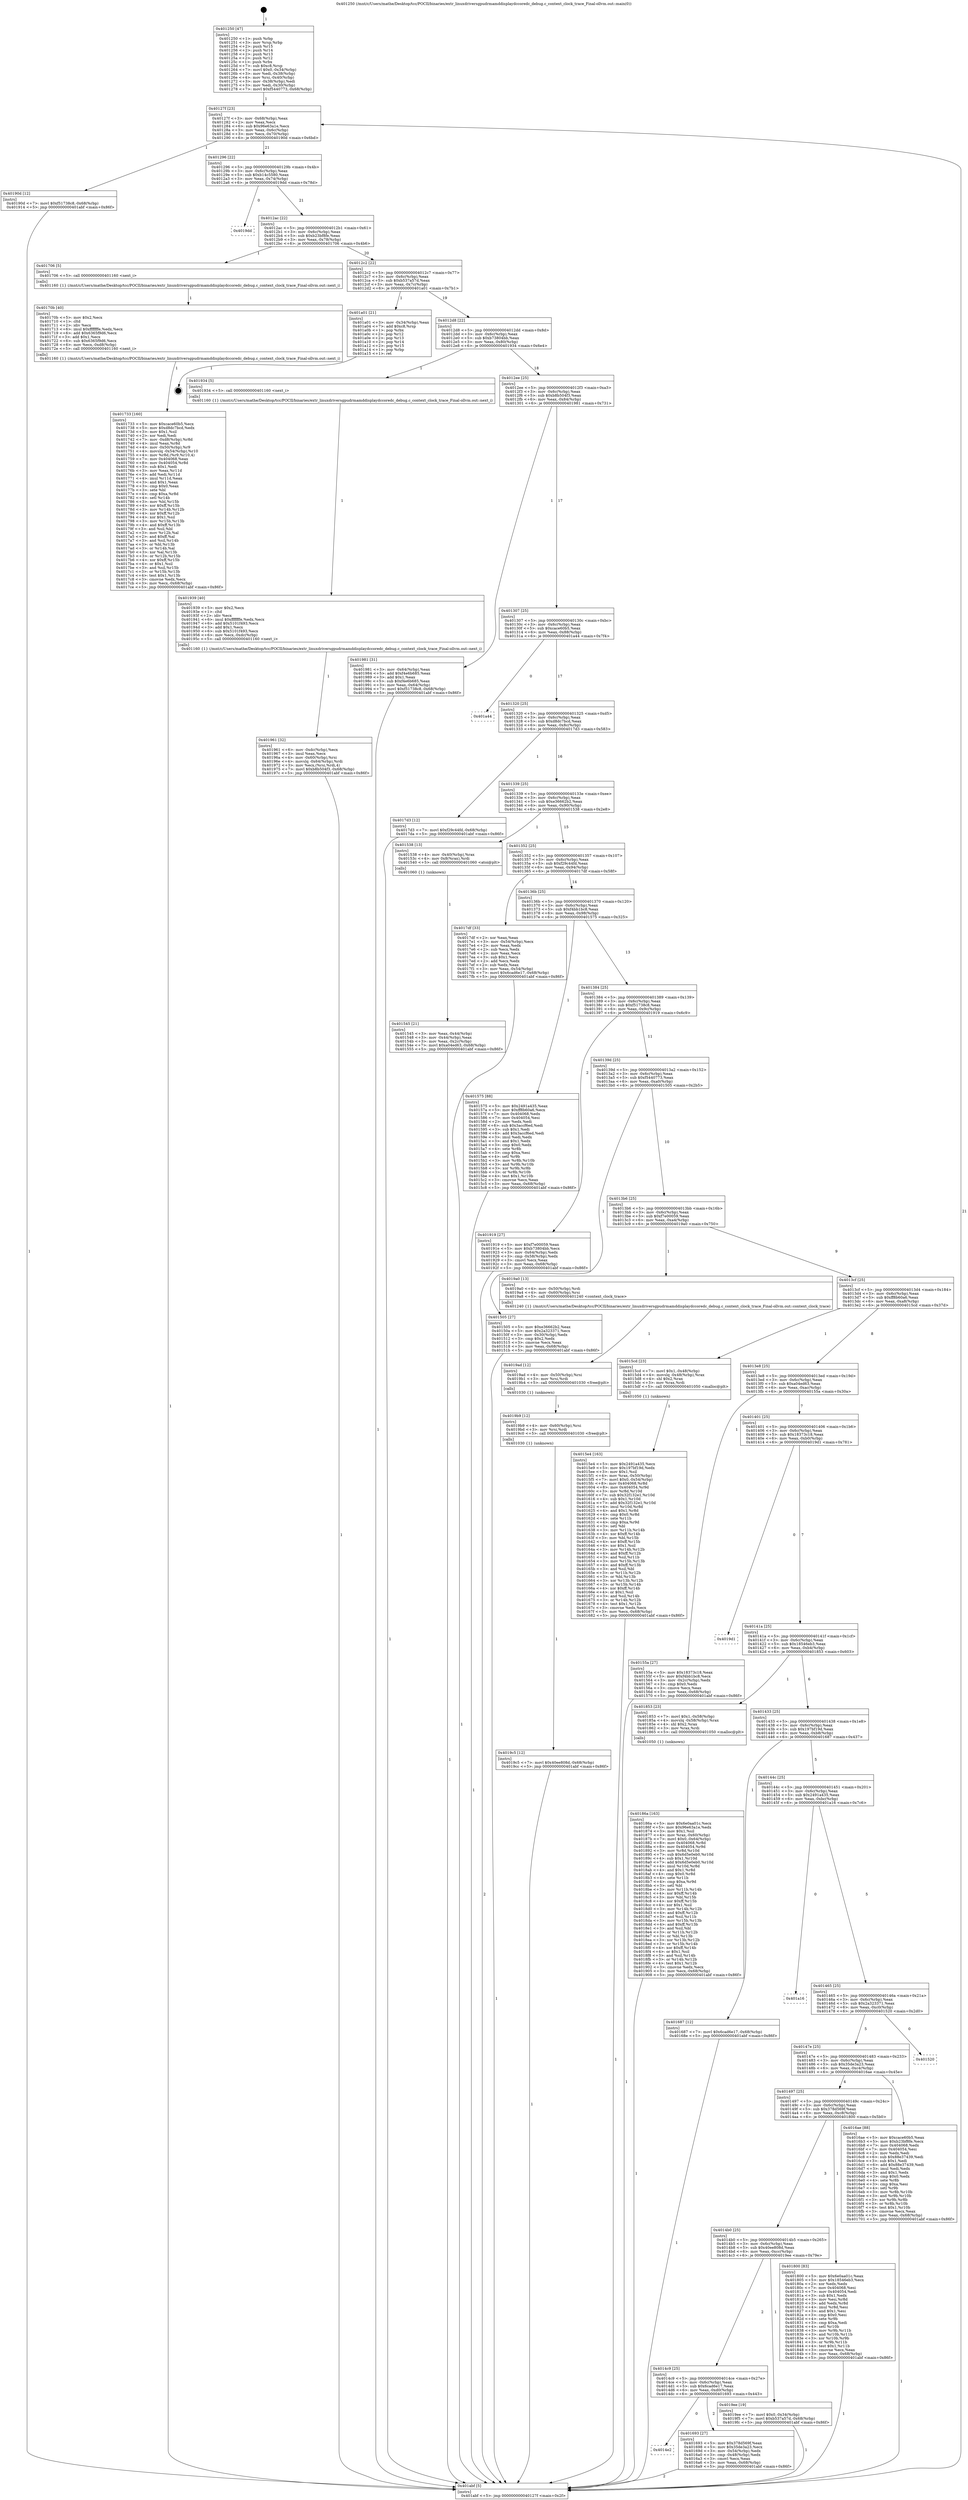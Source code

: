 digraph "0x401250" {
  label = "0x401250 (/mnt/c/Users/mathe/Desktop/tcc/POCII/binaries/extr_linuxdriversgpudrmamddisplaydccoredc_debug.c_context_clock_trace_Final-ollvm.out::main(0))"
  labelloc = "t"
  node[shape=record]

  Entry [label="",width=0.3,height=0.3,shape=circle,fillcolor=black,style=filled]
  "0x40127f" [label="{
     0x40127f [23]\l
     | [instrs]\l
     &nbsp;&nbsp;0x40127f \<+3\>: mov -0x68(%rbp),%eax\l
     &nbsp;&nbsp;0x401282 \<+2\>: mov %eax,%ecx\l
     &nbsp;&nbsp;0x401284 \<+6\>: sub $0x96e63a1e,%ecx\l
     &nbsp;&nbsp;0x40128a \<+3\>: mov %eax,-0x6c(%rbp)\l
     &nbsp;&nbsp;0x40128d \<+3\>: mov %ecx,-0x70(%rbp)\l
     &nbsp;&nbsp;0x401290 \<+6\>: je 000000000040190d \<main+0x6bd\>\l
  }"]
  "0x40190d" [label="{
     0x40190d [12]\l
     | [instrs]\l
     &nbsp;&nbsp;0x40190d \<+7\>: movl $0xf51738c8,-0x68(%rbp)\l
     &nbsp;&nbsp;0x401914 \<+5\>: jmp 0000000000401abf \<main+0x86f\>\l
  }"]
  "0x401296" [label="{
     0x401296 [22]\l
     | [instrs]\l
     &nbsp;&nbsp;0x401296 \<+5\>: jmp 000000000040129b \<main+0x4b\>\l
     &nbsp;&nbsp;0x40129b \<+3\>: mov -0x6c(%rbp),%eax\l
     &nbsp;&nbsp;0x40129e \<+5\>: sub $0xb14c5580,%eax\l
     &nbsp;&nbsp;0x4012a3 \<+3\>: mov %eax,-0x74(%rbp)\l
     &nbsp;&nbsp;0x4012a6 \<+6\>: je 00000000004019dd \<main+0x78d\>\l
  }"]
  Exit [label="",width=0.3,height=0.3,shape=circle,fillcolor=black,style=filled,peripheries=2]
  "0x4019dd" [label="{
     0x4019dd\l
  }", style=dashed]
  "0x4012ac" [label="{
     0x4012ac [22]\l
     | [instrs]\l
     &nbsp;&nbsp;0x4012ac \<+5\>: jmp 00000000004012b1 \<main+0x61\>\l
     &nbsp;&nbsp;0x4012b1 \<+3\>: mov -0x6c(%rbp),%eax\l
     &nbsp;&nbsp;0x4012b4 \<+5\>: sub $0xb23bf8fe,%eax\l
     &nbsp;&nbsp;0x4012b9 \<+3\>: mov %eax,-0x78(%rbp)\l
     &nbsp;&nbsp;0x4012bc \<+6\>: je 0000000000401706 \<main+0x4b6\>\l
  }"]
  "0x4019c5" [label="{
     0x4019c5 [12]\l
     | [instrs]\l
     &nbsp;&nbsp;0x4019c5 \<+7\>: movl $0x40ee808d,-0x68(%rbp)\l
     &nbsp;&nbsp;0x4019cc \<+5\>: jmp 0000000000401abf \<main+0x86f\>\l
  }"]
  "0x401706" [label="{
     0x401706 [5]\l
     | [instrs]\l
     &nbsp;&nbsp;0x401706 \<+5\>: call 0000000000401160 \<next_i\>\l
     | [calls]\l
     &nbsp;&nbsp;0x401160 \{1\} (/mnt/c/Users/mathe/Desktop/tcc/POCII/binaries/extr_linuxdriversgpudrmamddisplaydccoredc_debug.c_context_clock_trace_Final-ollvm.out::next_i)\l
  }"]
  "0x4012c2" [label="{
     0x4012c2 [22]\l
     | [instrs]\l
     &nbsp;&nbsp;0x4012c2 \<+5\>: jmp 00000000004012c7 \<main+0x77\>\l
     &nbsp;&nbsp;0x4012c7 \<+3\>: mov -0x6c(%rbp),%eax\l
     &nbsp;&nbsp;0x4012ca \<+5\>: sub $0xb537a57d,%eax\l
     &nbsp;&nbsp;0x4012cf \<+3\>: mov %eax,-0x7c(%rbp)\l
     &nbsp;&nbsp;0x4012d2 \<+6\>: je 0000000000401a01 \<main+0x7b1\>\l
  }"]
  "0x4019b9" [label="{
     0x4019b9 [12]\l
     | [instrs]\l
     &nbsp;&nbsp;0x4019b9 \<+4\>: mov -0x60(%rbp),%rsi\l
     &nbsp;&nbsp;0x4019bd \<+3\>: mov %rsi,%rdi\l
     &nbsp;&nbsp;0x4019c0 \<+5\>: call 0000000000401030 \<free@plt\>\l
     | [calls]\l
     &nbsp;&nbsp;0x401030 \{1\} (unknown)\l
  }"]
  "0x401a01" [label="{
     0x401a01 [21]\l
     | [instrs]\l
     &nbsp;&nbsp;0x401a01 \<+3\>: mov -0x34(%rbp),%eax\l
     &nbsp;&nbsp;0x401a04 \<+7\>: add $0xc8,%rsp\l
     &nbsp;&nbsp;0x401a0b \<+1\>: pop %rbx\l
     &nbsp;&nbsp;0x401a0c \<+2\>: pop %r12\l
     &nbsp;&nbsp;0x401a0e \<+2\>: pop %r13\l
     &nbsp;&nbsp;0x401a10 \<+2\>: pop %r14\l
     &nbsp;&nbsp;0x401a12 \<+2\>: pop %r15\l
     &nbsp;&nbsp;0x401a14 \<+1\>: pop %rbp\l
     &nbsp;&nbsp;0x401a15 \<+1\>: ret\l
  }"]
  "0x4012d8" [label="{
     0x4012d8 [22]\l
     | [instrs]\l
     &nbsp;&nbsp;0x4012d8 \<+5\>: jmp 00000000004012dd \<main+0x8d\>\l
     &nbsp;&nbsp;0x4012dd \<+3\>: mov -0x6c(%rbp),%eax\l
     &nbsp;&nbsp;0x4012e0 \<+5\>: sub $0xb73804bb,%eax\l
     &nbsp;&nbsp;0x4012e5 \<+3\>: mov %eax,-0x80(%rbp)\l
     &nbsp;&nbsp;0x4012e8 \<+6\>: je 0000000000401934 \<main+0x6e4\>\l
  }"]
  "0x4019ad" [label="{
     0x4019ad [12]\l
     | [instrs]\l
     &nbsp;&nbsp;0x4019ad \<+4\>: mov -0x50(%rbp),%rsi\l
     &nbsp;&nbsp;0x4019b1 \<+3\>: mov %rsi,%rdi\l
     &nbsp;&nbsp;0x4019b4 \<+5\>: call 0000000000401030 \<free@plt\>\l
     | [calls]\l
     &nbsp;&nbsp;0x401030 \{1\} (unknown)\l
  }"]
  "0x401934" [label="{
     0x401934 [5]\l
     | [instrs]\l
     &nbsp;&nbsp;0x401934 \<+5\>: call 0000000000401160 \<next_i\>\l
     | [calls]\l
     &nbsp;&nbsp;0x401160 \{1\} (/mnt/c/Users/mathe/Desktop/tcc/POCII/binaries/extr_linuxdriversgpudrmamddisplaydccoredc_debug.c_context_clock_trace_Final-ollvm.out::next_i)\l
  }"]
  "0x4012ee" [label="{
     0x4012ee [25]\l
     | [instrs]\l
     &nbsp;&nbsp;0x4012ee \<+5\>: jmp 00000000004012f3 \<main+0xa3\>\l
     &nbsp;&nbsp;0x4012f3 \<+3\>: mov -0x6c(%rbp),%eax\l
     &nbsp;&nbsp;0x4012f6 \<+5\>: sub $0xb8b504f3,%eax\l
     &nbsp;&nbsp;0x4012fb \<+6\>: mov %eax,-0x84(%rbp)\l
     &nbsp;&nbsp;0x401301 \<+6\>: je 0000000000401981 \<main+0x731\>\l
  }"]
  "0x401961" [label="{
     0x401961 [32]\l
     | [instrs]\l
     &nbsp;&nbsp;0x401961 \<+6\>: mov -0xdc(%rbp),%ecx\l
     &nbsp;&nbsp;0x401967 \<+3\>: imul %eax,%ecx\l
     &nbsp;&nbsp;0x40196a \<+4\>: mov -0x60(%rbp),%rsi\l
     &nbsp;&nbsp;0x40196e \<+4\>: movslq -0x64(%rbp),%rdi\l
     &nbsp;&nbsp;0x401972 \<+3\>: mov %ecx,(%rsi,%rdi,4)\l
     &nbsp;&nbsp;0x401975 \<+7\>: movl $0xb8b504f3,-0x68(%rbp)\l
     &nbsp;&nbsp;0x40197c \<+5\>: jmp 0000000000401abf \<main+0x86f\>\l
  }"]
  "0x401981" [label="{
     0x401981 [31]\l
     | [instrs]\l
     &nbsp;&nbsp;0x401981 \<+3\>: mov -0x64(%rbp),%eax\l
     &nbsp;&nbsp;0x401984 \<+5\>: add $0xf4e6b685,%eax\l
     &nbsp;&nbsp;0x401989 \<+3\>: add $0x1,%eax\l
     &nbsp;&nbsp;0x40198c \<+5\>: sub $0xf4e6b685,%eax\l
     &nbsp;&nbsp;0x401991 \<+3\>: mov %eax,-0x64(%rbp)\l
     &nbsp;&nbsp;0x401994 \<+7\>: movl $0xf51738c8,-0x68(%rbp)\l
     &nbsp;&nbsp;0x40199b \<+5\>: jmp 0000000000401abf \<main+0x86f\>\l
  }"]
  "0x401307" [label="{
     0x401307 [25]\l
     | [instrs]\l
     &nbsp;&nbsp;0x401307 \<+5\>: jmp 000000000040130c \<main+0xbc\>\l
     &nbsp;&nbsp;0x40130c \<+3\>: mov -0x6c(%rbp),%eax\l
     &nbsp;&nbsp;0x40130f \<+5\>: sub $0xcace60b5,%eax\l
     &nbsp;&nbsp;0x401314 \<+6\>: mov %eax,-0x88(%rbp)\l
     &nbsp;&nbsp;0x40131a \<+6\>: je 0000000000401a44 \<main+0x7f4\>\l
  }"]
  "0x401939" [label="{
     0x401939 [40]\l
     | [instrs]\l
     &nbsp;&nbsp;0x401939 \<+5\>: mov $0x2,%ecx\l
     &nbsp;&nbsp;0x40193e \<+1\>: cltd\l
     &nbsp;&nbsp;0x40193f \<+2\>: idiv %ecx\l
     &nbsp;&nbsp;0x401941 \<+6\>: imul $0xfffffffe,%edx,%ecx\l
     &nbsp;&nbsp;0x401947 \<+6\>: add $0x5101f493,%ecx\l
     &nbsp;&nbsp;0x40194d \<+3\>: add $0x1,%ecx\l
     &nbsp;&nbsp;0x401950 \<+6\>: sub $0x5101f493,%ecx\l
     &nbsp;&nbsp;0x401956 \<+6\>: mov %ecx,-0xdc(%rbp)\l
     &nbsp;&nbsp;0x40195c \<+5\>: call 0000000000401160 \<next_i\>\l
     | [calls]\l
     &nbsp;&nbsp;0x401160 \{1\} (/mnt/c/Users/mathe/Desktop/tcc/POCII/binaries/extr_linuxdriversgpudrmamddisplaydccoredc_debug.c_context_clock_trace_Final-ollvm.out::next_i)\l
  }"]
  "0x401a44" [label="{
     0x401a44\l
  }", style=dashed]
  "0x401320" [label="{
     0x401320 [25]\l
     | [instrs]\l
     &nbsp;&nbsp;0x401320 \<+5\>: jmp 0000000000401325 \<main+0xd5\>\l
     &nbsp;&nbsp;0x401325 \<+3\>: mov -0x6c(%rbp),%eax\l
     &nbsp;&nbsp;0x401328 \<+5\>: sub $0xd8dc7bcd,%eax\l
     &nbsp;&nbsp;0x40132d \<+6\>: mov %eax,-0x8c(%rbp)\l
     &nbsp;&nbsp;0x401333 \<+6\>: je 00000000004017d3 \<main+0x583\>\l
  }"]
  "0x40186a" [label="{
     0x40186a [163]\l
     | [instrs]\l
     &nbsp;&nbsp;0x40186a \<+5\>: mov $0x6e0aa01c,%ecx\l
     &nbsp;&nbsp;0x40186f \<+5\>: mov $0x96e63a1e,%edx\l
     &nbsp;&nbsp;0x401874 \<+3\>: mov $0x1,%sil\l
     &nbsp;&nbsp;0x401877 \<+4\>: mov %rax,-0x60(%rbp)\l
     &nbsp;&nbsp;0x40187b \<+7\>: movl $0x0,-0x64(%rbp)\l
     &nbsp;&nbsp;0x401882 \<+8\>: mov 0x404068,%r8d\l
     &nbsp;&nbsp;0x40188a \<+8\>: mov 0x404054,%r9d\l
     &nbsp;&nbsp;0x401892 \<+3\>: mov %r8d,%r10d\l
     &nbsp;&nbsp;0x401895 \<+7\>: sub $0x6d5e0eb0,%r10d\l
     &nbsp;&nbsp;0x40189c \<+4\>: sub $0x1,%r10d\l
     &nbsp;&nbsp;0x4018a0 \<+7\>: add $0x6d5e0eb0,%r10d\l
     &nbsp;&nbsp;0x4018a7 \<+4\>: imul %r10d,%r8d\l
     &nbsp;&nbsp;0x4018ab \<+4\>: and $0x1,%r8d\l
     &nbsp;&nbsp;0x4018af \<+4\>: cmp $0x0,%r8d\l
     &nbsp;&nbsp;0x4018b3 \<+4\>: sete %r11b\l
     &nbsp;&nbsp;0x4018b7 \<+4\>: cmp $0xa,%r9d\l
     &nbsp;&nbsp;0x4018bb \<+3\>: setl %bl\l
     &nbsp;&nbsp;0x4018be \<+3\>: mov %r11b,%r14b\l
     &nbsp;&nbsp;0x4018c1 \<+4\>: xor $0xff,%r14b\l
     &nbsp;&nbsp;0x4018c5 \<+3\>: mov %bl,%r15b\l
     &nbsp;&nbsp;0x4018c8 \<+4\>: xor $0xff,%r15b\l
     &nbsp;&nbsp;0x4018cc \<+4\>: xor $0x1,%sil\l
     &nbsp;&nbsp;0x4018d0 \<+3\>: mov %r14b,%r12b\l
     &nbsp;&nbsp;0x4018d3 \<+4\>: and $0xff,%r12b\l
     &nbsp;&nbsp;0x4018d7 \<+3\>: and %sil,%r11b\l
     &nbsp;&nbsp;0x4018da \<+3\>: mov %r15b,%r13b\l
     &nbsp;&nbsp;0x4018dd \<+4\>: and $0xff,%r13b\l
     &nbsp;&nbsp;0x4018e1 \<+3\>: and %sil,%bl\l
     &nbsp;&nbsp;0x4018e4 \<+3\>: or %r11b,%r12b\l
     &nbsp;&nbsp;0x4018e7 \<+3\>: or %bl,%r13b\l
     &nbsp;&nbsp;0x4018ea \<+3\>: xor %r13b,%r12b\l
     &nbsp;&nbsp;0x4018ed \<+3\>: or %r15b,%r14b\l
     &nbsp;&nbsp;0x4018f0 \<+4\>: xor $0xff,%r14b\l
     &nbsp;&nbsp;0x4018f4 \<+4\>: or $0x1,%sil\l
     &nbsp;&nbsp;0x4018f8 \<+3\>: and %sil,%r14b\l
     &nbsp;&nbsp;0x4018fb \<+3\>: or %r14b,%r12b\l
     &nbsp;&nbsp;0x4018fe \<+4\>: test $0x1,%r12b\l
     &nbsp;&nbsp;0x401902 \<+3\>: cmovne %edx,%ecx\l
     &nbsp;&nbsp;0x401905 \<+3\>: mov %ecx,-0x68(%rbp)\l
     &nbsp;&nbsp;0x401908 \<+5\>: jmp 0000000000401abf \<main+0x86f\>\l
  }"]
  "0x4017d3" [label="{
     0x4017d3 [12]\l
     | [instrs]\l
     &nbsp;&nbsp;0x4017d3 \<+7\>: movl $0xf29c44fd,-0x68(%rbp)\l
     &nbsp;&nbsp;0x4017da \<+5\>: jmp 0000000000401abf \<main+0x86f\>\l
  }"]
  "0x401339" [label="{
     0x401339 [25]\l
     | [instrs]\l
     &nbsp;&nbsp;0x401339 \<+5\>: jmp 000000000040133e \<main+0xee\>\l
     &nbsp;&nbsp;0x40133e \<+3\>: mov -0x6c(%rbp),%eax\l
     &nbsp;&nbsp;0x401341 \<+5\>: sub $0xe36662b2,%eax\l
     &nbsp;&nbsp;0x401346 \<+6\>: mov %eax,-0x90(%rbp)\l
     &nbsp;&nbsp;0x40134c \<+6\>: je 0000000000401538 \<main+0x2e8\>\l
  }"]
  "0x401733" [label="{
     0x401733 [160]\l
     | [instrs]\l
     &nbsp;&nbsp;0x401733 \<+5\>: mov $0xcace60b5,%ecx\l
     &nbsp;&nbsp;0x401738 \<+5\>: mov $0xd8dc7bcd,%edx\l
     &nbsp;&nbsp;0x40173d \<+3\>: mov $0x1,%sil\l
     &nbsp;&nbsp;0x401740 \<+2\>: xor %edi,%edi\l
     &nbsp;&nbsp;0x401742 \<+7\>: mov -0xd8(%rbp),%r8d\l
     &nbsp;&nbsp;0x401749 \<+4\>: imul %eax,%r8d\l
     &nbsp;&nbsp;0x40174d \<+4\>: mov -0x50(%rbp),%r9\l
     &nbsp;&nbsp;0x401751 \<+4\>: movslq -0x54(%rbp),%r10\l
     &nbsp;&nbsp;0x401755 \<+4\>: mov %r8d,(%r9,%r10,4)\l
     &nbsp;&nbsp;0x401759 \<+7\>: mov 0x404068,%eax\l
     &nbsp;&nbsp;0x401760 \<+8\>: mov 0x404054,%r8d\l
     &nbsp;&nbsp;0x401768 \<+3\>: sub $0x1,%edi\l
     &nbsp;&nbsp;0x40176b \<+3\>: mov %eax,%r11d\l
     &nbsp;&nbsp;0x40176e \<+3\>: add %edi,%r11d\l
     &nbsp;&nbsp;0x401771 \<+4\>: imul %r11d,%eax\l
     &nbsp;&nbsp;0x401775 \<+3\>: and $0x1,%eax\l
     &nbsp;&nbsp;0x401778 \<+3\>: cmp $0x0,%eax\l
     &nbsp;&nbsp;0x40177b \<+3\>: sete %bl\l
     &nbsp;&nbsp;0x40177e \<+4\>: cmp $0xa,%r8d\l
     &nbsp;&nbsp;0x401782 \<+4\>: setl %r14b\l
     &nbsp;&nbsp;0x401786 \<+3\>: mov %bl,%r15b\l
     &nbsp;&nbsp;0x401789 \<+4\>: xor $0xff,%r15b\l
     &nbsp;&nbsp;0x40178d \<+3\>: mov %r14b,%r12b\l
     &nbsp;&nbsp;0x401790 \<+4\>: xor $0xff,%r12b\l
     &nbsp;&nbsp;0x401794 \<+4\>: xor $0x1,%sil\l
     &nbsp;&nbsp;0x401798 \<+3\>: mov %r15b,%r13b\l
     &nbsp;&nbsp;0x40179b \<+4\>: and $0xff,%r13b\l
     &nbsp;&nbsp;0x40179f \<+3\>: and %sil,%bl\l
     &nbsp;&nbsp;0x4017a2 \<+3\>: mov %r12b,%al\l
     &nbsp;&nbsp;0x4017a5 \<+2\>: and $0xff,%al\l
     &nbsp;&nbsp;0x4017a7 \<+3\>: and %sil,%r14b\l
     &nbsp;&nbsp;0x4017aa \<+3\>: or %bl,%r13b\l
     &nbsp;&nbsp;0x4017ad \<+3\>: or %r14b,%al\l
     &nbsp;&nbsp;0x4017b0 \<+3\>: xor %al,%r13b\l
     &nbsp;&nbsp;0x4017b3 \<+3\>: or %r12b,%r15b\l
     &nbsp;&nbsp;0x4017b6 \<+4\>: xor $0xff,%r15b\l
     &nbsp;&nbsp;0x4017ba \<+4\>: or $0x1,%sil\l
     &nbsp;&nbsp;0x4017be \<+3\>: and %sil,%r15b\l
     &nbsp;&nbsp;0x4017c1 \<+3\>: or %r15b,%r13b\l
     &nbsp;&nbsp;0x4017c4 \<+4\>: test $0x1,%r13b\l
     &nbsp;&nbsp;0x4017c8 \<+3\>: cmovne %edx,%ecx\l
     &nbsp;&nbsp;0x4017cb \<+3\>: mov %ecx,-0x68(%rbp)\l
     &nbsp;&nbsp;0x4017ce \<+5\>: jmp 0000000000401abf \<main+0x86f\>\l
  }"]
  "0x401538" [label="{
     0x401538 [13]\l
     | [instrs]\l
     &nbsp;&nbsp;0x401538 \<+4\>: mov -0x40(%rbp),%rax\l
     &nbsp;&nbsp;0x40153c \<+4\>: mov 0x8(%rax),%rdi\l
     &nbsp;&nbsp;0x401540 \<+5\>: call 0000000000401060 \<atoi@plt\>\l
     | [calls]\l
     &nbsp;&nbsp;0x401060 \{1\} (unknown)\l
  }"]
  "0x401352" [label="{
     0x401352 [25]\l
     | [instrs]\l
     &nbsp;&nbsp;0x401352 \<+5\>: jmp 0000000000401357 \<main+0x107\>\l
     &nbsp;&nbsp;0x401357 \<+3\>: mov -0x6c(%rbp),%eax\l
     &nbsp;&nbsp;0x40135a \<+5\>: sub $0xf29c44fd,%eax\l
     &nbsp;&nbsp;0x40135f \<+6\>: mov %eax,-0x94(%rbp)\l
     &nbsp;&nbsp;0x401365 \<+6\>: je 00000000004017df \<main+0x58f\>\l
  }"]
  "0x40170b" [label="{
     0x40170b [40]\l
     | [instrs]\l
     &nbsp;&nbsp;0x40170b \<+5\>: mov $0x2,%ecx\l
     &nbsp;&nbsp;0x401710 \<+1\>: cltd\l
     &nbsp;&nbsp;0x401711 \<+2\>: idiv %ecx\l
     &nbsp;&nbsp;0x401713 \<+6\>: imul $0xfffffffe,%edx,%ecx\l
     &nbsp;&nbsp;0x401719 \<+6\>: add $0x6365f9d6,%ecx\l
     &nbsp;&nbsp;0x40171f \<+3\>: add $0x1,%ecx\l
     &nbsp;&nbsp;0x401722 \<+6\>: sub $0x6365f9d6,%ecx\l
     &nbsp;&nbsp;0x401728 \<+6\>: mov %ecx,-0xd8(%rbp)\l
     &nbsp;&nbsp;0x40172e \<+5\>: call 0000000000401160 \<next_i\>\l
     | [calls]\l
     &nbsp;&nbsp;0x401160 \{1\} (/mnt/c/Users/mathe/Desktop/tcc/POCII/binaries/extr_linuxdriversgpudrmamddisplaydccoredc_debug.c_context_clock_trace_Final-ollvm.out::next_i)\l
  }"]
  "0x4017df" [label="{
     0x4017df [33]\l
     | [instrs]\l
     &nbsp;&nbsp;0x4017df \<+2\>: xor %eax,%eax\l
     &nbsp;&nbsp;0x4017e1 \<+3\>: mov -0x54(%rbp),%ecx\l
     &nbsp;&nbsp;0x4017e4 \<+2\>: mov %eax,%edx\l
     &nbsp;&nbsp;0x4017e6 \<+2\>: sub %ecx,%edx\l
     &nbsp;&nbsp;0x4017e8 \<+2\>: mov %eax,%ecx\l
     &nbsp;&nbsp;0x4017ea \<+3\>: sub $0x1,%ecx\l
     &nbsp;&nbsp;0x4017ed \<+2\>: add %ecx,%edx\l
     &nbsp;&nbsp;0x4017ef \<+2\>: sub %edx,%eax\l
     &nbsp;&nbsp;0x4017f1 \<+3\>: mov %eax,-0x54(%rbp)\l
     &nbsp;&nbsp;0x4017f4 \<+7\>: movl $0x6cad6e17,-0x68(%rbp)\l
     &nbsp;&nbsp;0x4017fb \<+5\>: jmp 0000000000401abf \<main+0x86f\>\l
  }"]
  "0x40136b" [label="{
     0x40136b [25]\l
     | [instrs]\l
     &nbsp;&nbsp;0x40136b \<+5\>: jmp 0000000000401370 \<main+0x120\>\l
     &nbsp;&nbsp;0x401370 \<+3\>: mov -0x6c(%rbp),%eax\l
     &nbsp;&nbsp;0x401373 \<+5\>: sub $0xf4bb1bc8,%eax\l
     &nbsp;&nbsp;0x401378 \<+6\>: mov %eax,-0x98(%rbp)\l
     &nbsp;&nbsp;0x40137e \<+6\>: je 0000000000401575 \<main+0x325\>\l
  }"]
  "0x4014e2" [label="{
     0x4014e2\l
  }", style=dashed]
  "0x401575" [label="{
     0x401575 [88]\l
     | [instrs]\l
     &nbsp;&nbsp;0x401575 \<+5\>: mov $0x2491a435,%eax\l
     &nbsp;&nbsp;0x40157a \<+5\>: mov $0xff8b60a6,%ecx\l
     &nbsp;&nbsp;0x40157f \<+7\>: mov 0x404068,%edx\l
     &nbsp;&nbsp;0x401586 \<+7\>: mov 0x404054,%esi\l
     &nbsp;&nbsp;0x40158d \<+2\>: mov %edx,%edi\l
     &nbsp;&nbsp;0x40158f \<+6\>: sub $0x3accf6ed,%edi\l
     &nbsp;&nbsp;0x401595 \<+3\>: sub $0x1,%edi\l
     &nbsp;&nbsp;0x401598 \<+6\>: add $0x3accf6ed,%edi\l
     &nbsp;&nbsp;0x40159e \<+3\>: imul %edi,%edx\l
     &nbsp;&nbsp;0x4015a1 \<+3\>: and $0x1,%edx\l
     &nbsp;&nbsp;0x4015a4 \<+3\>: cmp $0x0,%edx\l
     &nbsp;&nbsp;0x4015a7 \<+4\>: sete %r8b\l
     &nbsp;&nbsp;0x4015ab \<+3\>: cmp $0xa,%esi\l
     &nbsp;&nbsp;0x4015ae \<+4\>: setl %r9b\l
     &nbsp;&nbsp;0x4015b2 \<+3\>: mov %r8b,%r10b\l
     &nbsp;&nbsp;0x4015b5 \<+3\>: and %r9b,%r10b\l
     &nbsp;&nbsp;0x4015b8 \<+3\>: xor %r9b,%r8b\l
     &nbsp;&nbsp;0x4015bb \<+3\>: or %r8b,%r10b\l
     &nbsp;&nbsp;0x4015be \<+4\>: test $0x1,%r10b\l
     &nbsp;&nbsp;0x4015c2 \<+3\>: cmovne %ecx,%eax\l
     &nbsp;&nbsp;0x4015c5 \<+3\>: mov %eax,-0x68(%rbp)\l
     &nbsp;&nbsp;0x4015c8 \<+5\>: jmp 0000000000401abf \<main+0x86f\>\l
  }"]
  "0x401384" [label="{
     0x401384 [25]\l
     | [instrs]\l
     &nbsp;&nbsp;0x401384 \<+5\>: jmp 0000000000401389 \<main+0x139\>\l
     &nbsp;&nbsp;0x401389 \<+3\>: mov -0x6c(%rbp),%eax\l
     &nbsp;&nbsp;0x40138c \<+5\>: sub $0xf51738c8,%eax\l
     &nbsp;&nbsp;0x401391 \<+6\>: mov %eax,-0x9c(%rbp)\l
     &nbsp;&nbsp;0x401397 \<+6\>: je 0000000000401919 \<main+0x6c9\>\l
  }"]
  "0x401693" [label="{
     0x401693 [27]\l
     | [instrs]\l
     &nbsp;&nbsp;0x401693 \<+5\>: mov $0x378d569f,%eax\l
     &nbsp;&nbsp;0x401698 \<+5\>: mov $0x35de3a23,%ecx\l
     &nbsp;&nbsp;0x40169d \<+3\>: mov -0x54(%rbp),%edx\l
     &nbsp;&nbsp;0x4016a0 \<+3\>: cmp -0x48(%rbp),%edx\l
     &nbsp;&nbsp;0x4016a3 \<+3\>: cmovl %ecx,%eax\l
     &nbsp;&nbsp;0x4016a6 \<+3\>: mov %eax,-0x68(%rbp)\l
     &nbsp;&nbsp;0x4016a9 \<+5\>: jmp 0000000000401abf \<main+0x86f\>\l
  }"]
  "0x401919" [label="{
     0x401919 [27]\l
     | [instrs]\l
     &nbsp;&nbsp;0x401919 \<+5\>: mov $0xf7e00059,%eax\l
     &nbsp;&nbsp;0x40191e \<+5\>: mov $0xb73804bb,%ecx\l
     &nbsp;&nbsp;0x401923 \<+3\>: mov -0x64(%rbp),%edx\l
     &nbsp;&nbsp;0x401926 \<+3\>: cmp -0x58(%rbp),%edx\l
     &nbsp;&nbsp;0x401929 \<+3\>: cmovl %ecx,%eax\l
     &nbsp;&nbsp;0x40192c \<+3\>: mov %eax,-0x68(%rbp)\l
     &nbsp;&nbsp;0x40192f \<+5\>: jmp 0000000000401abf \<main+0x86f\>\l
  }"]
  "0x40139d" [label="{
     0x40139d [25]\l
     | [instrs]\l
     &nbsp;&nbsp;0x40139d \<+5\>: jmp 00000000004013a2 \<main+0x152\>\l
     &nbsp;&nbsp;0x4013a2 \<+3\>: mov -0x6c(%rbp),%eax\l
     &nbsp;&nbsp;0x4013a5 \<+5\>: sub $0xf5440773,%eax\l
     &nbsp;&nbsp;0x4013aa \<+6\>: mov %eax,-0xa0(%rbp)\l
     &nbsp;&nbsp;0x4013b0 \<+6\>: je 0000000000401505 \<main+0x2b5\>\l
  }"]
  "0x4014c9" [label="{
     0x4014c9 [25]\l
     | [instrs]\l
     &nbsp;&nbsp;0x4014c9 \<+5\>: jmp 00000000004014ce \<main+0x27e\>\l
     &nbsp;&nbsp;0x4014ce \<+3\>: mov -0x6c(%rbp),%eax\l
     &nbsp;&nbsp;0x4014d1 \<+5\>: sub $0x6cad6e17,%eax\l
     &nbsp;&nbsp;0x4014d6 \<+6\>: mov %eax,-0xd0(%rbp)\l
     &nbsp;&nbsp;0x4014dc \<+6\>: je 0000000000401693 \<main+0x443\>\l
  }"]
  "0x401505" [label="{
     0x401505 [27]\l
     | [instrs]\l
     &nbsp;&nbsp;0x401505 \<+5\>: mov $0xe36662b2,%eax\l
     &nbsp;&nbsp;0x40150a \<+5\>: mov $0x2a323371,%ecx\l
     &nbsp;&nbsp;0x40150f \<+3\>: mov -0x30(%rbp),%edx\l
     &nbsp;&nbsp;0x401512 \<+3\>: cmp $0x2,%edx\l
     &nbsp;&nbsp;0x401515 \<+3\>: cmovne %ecx,%eax\l
     &nbsp;&nbsp;0x401518 \<+3\>: mov %eax,-0x68(%rbp)\l
     &nbsp;&nbsp;0x40151b \<+5\>: jmp 0000000000401abf \<main+0x86f\>\l
  }"]
  "0x4013b6" [label="{
     0x4013b6 [25]\l
     | [instrs]\l
     &nbsp;&nbsp;0x4013b6 \<+5\>: jmp 00000000004013bb \<main+0x16b\>\l
     &nbsp;&nbsp;0x4013bb \<+3\>: mov -0x6c(%rbp),%eax\l
     &nbsp;&nbsp;0x4013be \<+5\>: sub $0xf7e00059,%eax\l
     &nbsp;&nbsp;0x4013c3 \<+6\>: mov %eax,-0xa4(%rbp)\l
     &nbsp;&nbsp;0x4013c9 \<+6\>: je 00000000004019a0 \<main+0x750\>\l
  }"]
  "0x401abf" [label="{
     0x401abf [5]\l
     | [instrs]\l
     &nbsp;&nbsp;0x401abf \<+5\>: jmp 000000000040127f \<main+0x2f\>\l
  }"]
  "0x401250" [label="{
     0x401250 [47]\l
     | [instrs]\l
     &nbsp;&nbsp;0x401250 \<+1\>: push %rbp\l
     &nbsp;&nbsp;0x401251 \<+3\>: mov %rsp,%rbp\l
     &nbsp;&nbsp;0x401254 \<+2\>: push %r15\l
     &nbsp;&nbsp;0x401256 \<+2\>: push %r14\l
     &nbsp;&nbsp;0x401258 \<+2\>: push %r13\l
     &nbsp;&nbsp;0x40125a \<+2\>: push %r12\l
     &nbsp;&nbsp;0x40125c \<+1\>: push %rbx\l
     &nbsp;&nbsp;0x40125d \<+7\>: sub $0xc8,%rsp\l
     &nbsp;&nbsp;0x401264 \<+7\>: movl $0x0,-0x34(%rbp)\l
     &nbsp;&nbsp;0x40126b \<+3\>: mov %edi,-0x38(%rbp)\l
     &nbsp;&nbsp;0x40126e \<+4\>: mov %rsi,-0x40(%rbp)\l
     &nbsp;&nbsp;0x401272 \<+3\>: mov -0x38(%rbp),%edi\l
     &nbsp;&nbsp;0x401275 \<+3\>: mov %edi,-0x30(%rbp)\l
     &nbsp;&nbsp;0x401278 \<+7\>: movl $0xf5440773,-0x68(%rbp)\l
  }"]
  "0x401545" [label="{
     0x401545 [21]\l
     | [instrs]\l
     &nbsp;&nbsp;0x401545 \<+3\>: mov %eax,-0x44(%rbp)\l
     &nbsp;&nbsp;0x401548 \<+3\>: mov -0x44(%rbp),%eax\l
     &nbsp;&nbsp;0x40154b \<+3\>: mov %eax,-0x2c(%rbp)\l
     &nbsp;&nbsp;0x40154e \<+7\>: movl $0xa04ed63,-0x68(%rbp)\l
     &nbsp;&nbsp;0x401555 \<+5\>: jmp 0000000000401abf \<main+0x86f\>\l
  }"]
  "0x4019ee" [label="{
     0x4019ee [19]\l
     | [instrs]\l
     &nbsp;&nbsp;0x4019ee \<+7\>: movl $0x0,-0x34(%rbp)\l
     &nbsp;&nbsp;0x4019f5 \<+7\>: movl $0xb537a57d,-0x68(%rbp)\l
     &nbsp;&nbsp;0x4019fc \<+5\>: jmp 0000000000401abf \<main+0x86f\>\l
  }"]
  "0x4019a0" [label="{
     0x4019a0 [13]\l
     | [instrs]\l
     &nbsp;&nbsp;0x4019a0 \<+4\>: mov -0x50(%rbp),%rdi\l
     &nbsp;&nbsp;0x4019a4 \<+4\>: mov -0x60(%rbp),%rsi\l
     &nbsp;&nbsp;0x4019a8 \<+5\>: call 0000000000401240 \<context_clock_trace\>\l
     | [calls]\l
     &nbsp;&nbsp;0x401240 \{1\} (/mnt/c/Users/mathe/Desktop/tcc/POCII/binaries/extr_linuxdriversgpudrmamddisplaydccoredc_debug.c_context_clock_trace_Final-ollvm.out::context_clock_trace)\l
  }"]
  "0x4013cf" [label="{
     0x4013cf [25]\l
     | [instrs]\l
     &nbsp;&nbsp;0x4013cf \<+5\>: jmp 00000000004013d4 \<main+0x184\>\l
     &nbsp;&nbsp;0x4013d4 \<+3\>: mov -0x6c(%rbp),%eax\l
     &nbsp;&nbsp;0x4013d7 \<+5\>: sub $0xff8b60a6,%eax\l
     &nbsp;&nbsp;0x4013dc \<+6\>: mov %eax,-0xa8(%rbp)\l
     &nbsp;&nbsp;0x4013e2 \<+6\>: je 00000000004015cd \<main+0x37d\>\l
  }"]
  "0x4014b0" [label="{
     0x4014b0 [25]\l
     | [instrs]\l
     &nbsp;&nbsp;0x4014b0 \<+5\>: jmp 00000000004014b5 \<main+0x265\>\l
     &nbsp;&nbsp;0x4014b5 \<+3\>: mov -0x6c(%rbp),%eax\l
     &nbsp;&nbsp;0x4014b8 \<+5\>: sub $0x40ee808d,%eax\l
     &nbsp;&nbsp;0x4014bd \<+6\>: mov %eax,-0xcc(%rbp)\l
     &nbsp;&nbsp;0x4014c3 \<+6\>: je 00000000004019ee \<main+0x79e\>\l
  }"]
  "0x4015cd" [label="{
     0x4015cd [23]\l
     | [instrs]\l
     &nbsp;&nbsp;0x4015cd \<+7\>: movl $0x1,-0x48(%rbp)\l
     &nbsp;&nbsp;0x4015d4 \<+4\>: movslq -0x48(%rbp),%rax\l
     &nbsp;&nbsp;0x4015d8 \<+4\>: shl $0x2,%rax\l
     &nbsp;&nbsp;0x4015dc \<+3\>: mov %rax,%rdi\l
     &nbsp;&nbsp;0x4015df \<+5\>: call 0000000000401050 \<malloc@plt\>\l
     | [calls]\l
     &nbsp;&nbsp;0x401050 \{1\} (unknown)\l
  }"]
  "0x4013e8" [label="{
     0x4013e8 [25]\l
     | [instrs]\l
     &nbsp;&nbsp;0x4013e8 \<+5\>: jmp 00000000004013ed \<main+0x19d\>\l
     &nbsp;&nbsp;0x4013ed \<+3\>: mov -0x6c(%rbp),%eax\l
     &nbsp;&nbsp;0x4013f0 \<+5\>: sub $0xa04ed63,%eax\l
     &nbsp;&nbsp;0x4013f5 \<+6\>: mov %eax,-0xac(%rbp)\l
     &nbsp;&nbsp;0x4013fb \<+6\>: je 000000000040155a \<main+0x30a\>\l
  }"]
  "0x401800" [label="{
     0x401800 [83]\l
     | [instrs]\l
     &nbsp;&nbsp;0x401800 \<+5\>: mov $0x6e0aa01c,%eax\l
     &nbsp;&nbsp;0x401805 \<+5\>: mov $0x18546eb3,%ecx\l
     &nbsp;&nbsp;0x40180a \<+2\>: xor %edx,%edx\l
     &nbsp;&nbsp;0x40180c \<+7\>: mov 0x404068,%esi\l
     &nbsp;&nbsp;0x401813 \<+7\>: mov 0x404054,%edi\l
     &nbsp;&nbsp;0x40181a \<+3\>: sub $0x1,%edx\l
     &nbsp;&nbsp;0x40181d \<+3\>: mov %esi,%r8d\l
     &nbsp;&nbsp;0x401820 \<+3\>: add %edx,%r8d\l
     &nbsp;&nbsp;0x401823 \<+4\>: imul %r8d,%esi\l
     &nbsp;&nbsp;0x401827 \<+3\>: and $0x1,%esi\l
     &nbsp;&nbsp;0x40182a \<+3\>: cmp $0x0,%esi\l
     &nbsp;&nbsp;0x40182d \<+4\>: sete %r9b\l
     &nbsp;&nbsp;0x401831 \<+3\>: cmp $0xa,%edi\l
     &nbsp;&nbsp;0x401834 \<+4\>: setl %r10b\l
     &nbsp;&nbsp;0x401838 \<+3\>: mov %r9b,%r11b\l
     &nbsp;&nbsp;0x40183b \<+3\>: and %r10b,%r11b\l
     &nbsp;&nbsp;0x40183e \<+3\>: xor %r10b,%r9b\l
     &nbsp;&nbsp;0x401841 \<+3\>: or %r9b,%r11b\l
     &nbsp;&nbsp;0x401844 \<+4\>: test $0x1,%r11b\l
     &nbsp;&nbsp;0x401848 \<+3\>: cmovne %ecx,%eax\l
     &nbsp;&nbsp;0x40184b \<+3\>: mov %eax,-0x68(%rbp)\l
     &nbsp;&nbsp;0x40184e \<+5\>: jmp 0000000000401abf \<main+0x86f\>\l
  }"]
  "0x40155a" [label="{
     0x40155a [27]\l
     | [instrs]\l
     &nbsp;&nbsp;0x40155a \<+5\>: mov $0x18373c18,%eax\l
     &nbsp;&nbsp;0x40155f \<+5\>: mov $0xf4bb1bc8,%ecx\l
     &nbsp;&nbsp;0x401564 \<+3\>: mov -0x2c(%rbp),%edx\l
     &nbsp;&nbsp;0x401567 \<+3\>: cmp $0x0,%edx\l
     &nbsp;&nbsp;0x40156a \<+3\>: cmove %ecx,%eax\l
     &nbsp;&nbsp;0x40156d \<+3\>: mov %eax,-0x68(%rbp)\l
     &nbsp;&nbsp;0x401570 \<+5\>: jmp 0000000000401abf \<main+0x86f\>\l
  }"]
  "0x401401" [label="{
     0x401401 [25]\l
     | [instrs]\l
     &nbsp;&nbsp;0x401401 \<+5\>: jmp 0000000000401406 \<main+0x1b6\>\l
     &nbsp;&nbsp;0x401406 \<+3\>: mov -0x6c(%rbp),%eax\l
     &nbsp;&nbsp;0x401409 \<+5\>: sub $0x18373c18,%eax\l
     &nbsp;&nbsp;0x40140e \<+6\>: mov %eax,-0xb0(%rbp)\l
     &nbsp;&nbsp;0x401414 \<+6\>: je 00000000004019d1 \<main+0x781\>\l
  }"]
  "0x4015e4" [label="{
     0x4015e4 [163]\l
     | [instrs]\l
     &nbsp;&nbsp;0x4015e4 \<+5\>: mov $0x2491a435,%ecx\l
     &nbsp;&nbsp;0x4015e9 \<+5\>: mov $0x197bf19d,%edx\l
     &nbsp;&nbsp;0x4015ee \<+3\>: mov $0x1,%sil\l
     &nbsp;&nbsp;0x4015f1 \<+4\>: mov %rax,-0x50(%rbp)\l
     &nbsp;&nbsp;0x4015f5 \<+7\>: movl $0x0,-0x54(%rbp)\l
     &nbsp;&nbsp;0x4015fc \<+8\>: mov 0x404068,%r8d\l
     &nbsp;&nbsp;0x401604 \<+8\>: mov 0x404054,%r9d\l
     &nbsp;&nbsp;0x40160c \<+3\>: mov %r8d,%r10d\l
     &nbsp;&nbsp;0x40160f \<+7\>: sub $0x32f132e1,%r10d\l
     &nbsp;&nbsp;0x401616 \<+4\>: sub $0x1,%r10d\l
     &nbsp;&nbsp;0x40161a \<+7\>: add $0x32f132e1,%r10d\l
     &nbsp;&nbsp;0x401621 \<+4\>: imul %r10d,%r8d\l
     &nbsp;&nbsp;0x401625 \<+4\>: and $0x1,%r8d\l
     &nbsp;&nbsp;0x401629 \<+4\>: cmp $0x0,%r8d\l
     &nbsp;&nbsp;0x40162d \<+4\>: sete %r11b\l
     &nbsp;&nbsp;0x401631 \<+4\>: cmp $0xa,%r9d\l
     &nbsp;&nbsp;0x401635 \<+3\>: setl %bl\l
     &nbsp;&nbsp;0x401638 \<+3\>: mov %r11b,%r14b\l
     &nbsp;&nbsp;0x40163b \<+4\>: xor $0xff,%r14b\l
     &nbsp;&nbsp;0x40163f \<+3\>: mov %bl,%r15b\l
     &nbsp;&nbsp;0x401642 \<+4\>: xor $0xff,%r15b\l
     &nbsp;&nbsp;0x401646 \<+4\>: xor $0x1,%sil\l
     &nbsp;&nbsp;0x40164a \<+3\>: mov %r14b,%r12b\l
     &nbsp;&nbsp;0x40164d \<+4\>: and $0xff,%r12b\l
     &nbsp;&nbsp;0x401651 \<+3\>: and %sil,%r11b\l
     &nbsp;&nbsp;0x401654 \<+3\>: mov %r15b,%r13b\l
     &nbsp;&nbsp;0x401657 \<+4\>: and $0xff,%r13b\l
     &nbsp;&nbsp;0x40165b \<+3\>: and %sil,%bl\l
     &nbsp;&nbsp;0x40165e \<+3\>: or %r11b,%r12b\l
     &nbsp;&nbsp;0x401661 \<+3\>: or %bl,%r13b\l
     &nbsp;&nbsp;0x401664 \<+3\>: xor %r13b,%r12b\l
     &nbsp;&nbsp;0x401667 \<+3\>: or %r15b,%r14b\l
     &nbsp;&nbsp;0x40166a \<+4\>: xor $0xff,%r14b\l
     &nbsp;&nbsp;0x40166e \<+4\>: or $0x1,%sil\l
     &nbsp;&nbsp;0x401672 \<+3\>: and %sil,%r14b\l
     &nbsp;&nbsp;0x401675 \<+3\>: or %r14b,%r12b\l
     &nbsp;&nbsp;0x401678 \<+4\>: test $0x1,%r12b\l
     &nbsp;&nbsp;0x40167c \<+3\>: cmovne %edx,%ecx\l
     &nbsp;&nbsp;0x40167f \<+3\>: mov %ecx,-0x68(%rbp)\l
     &nbsp;&nbsp;0x401682 \<+5\>: jmp 0000000000401abf \<main+0x86f\>\l
  }"]
  "0x401497" [label="{
     0x401497 [25]\l
     | [instrs]\l
     &nbsp;&nbsp;0x401497 \<+5\>: jmp 000000000040149c \<main+0x24c\>\l
     &nbsp;&nbsp;0x40149c \<+3\>: mov -0x6c(%rbp),%eax\l
     &nbsp;&nbsp;0x40149f \<+5\>: sub $0x378d569f,%eax\l
     &nbsp;&nbsp;0x4014a4 \<+6\>: mov %eax,-0xc8(%rbp)\l
     &nbsp;&nbsp;0x4014aa \<+6\>: je 0000000000401800 \<main+0x5b0\>\l
  }"]
  "0x4019d1" [label="{
     0x4019d1\l
  }", style=dashed]
  "0x40141a" [label="{
     0x40141a [25]\l
     | [instrs]\l
     &nbsp;&nbsp;0x40141a \<+5\>: jmp 000000000040141f \<main+0x1cf\>\l
     &nbsp;&nbsp;0x40141f \<+3\>: mov -0x6c(%rbp),%eax\l
     &nbsp;&nbsp;0x401422 \<+5\>: sub $0x18546eb3,%eax\l
     &nbsp;&nbsp;0x401427 \<+6\>: mov %eax,-0xb4(%rbp)\l
     &nbsp;&nbsp;0x40142d \<+6\>: je 0000000000401853 \<main+0x603\>\l
  }"]
  "0x4016ae" [label="{
     0x4016ae [88]\l
     | [instrs]\l
     &nbsp;&nbsp;0x4016ae \<+5\>: mov $0xcace60b5,%eax\l
     &nbsp;&nbsp;0x4016b3 \<+5\>: mov $0xb23bf8fe,%ecx\l
     &nbsp;&nbsp;0x4016b8 \<+7\>: mov 0x404068,%edx\l
     &nbsp;&nbsp;0x4016bf \<+7\>: mov 0x404054,%esi\l
     &nbsp;&nbsp;0x4016c6 \<+2\>: mov %edx,%edi\l
     &nbsp;&nbsp;0x4016c8 \<+6\>: sub $0x88e37439,%edi\l
     &nbsp;&nbsp;0x4016ce \<+3\>: sub $0x1,%edi\l
     &nbsp;&nbsp;0x4016d1 \<+6\>: add $0x88e37439,%edi\l
     &nbsp;&nbsp;0x4016d7 \<+3\>: imul %edi,%edx\l
     &nbsp;&nbsp;0x4016da \<+3\>: and $0x1,%edx\l
     &nbsp;&nbsp;0x4016dd \<+3\>: cmp $0x0,%edx\l
     &nbsp;&nbsp;0x4016e0 \<+4\>: sete %r8b\l
     &nbsp;&nbsp;0x4016e4 \<+3\>: cmp $0xa,%esi\l
     &nbsp;&nbsp;0x4016e7 \<+4\>: setl %r9b\l
     &nbsp;&nbsp;0x4016eb \<+3\>: mov %r8b,%r10b\l
     &nbsp;&nbsp;0x4016ee \<+3\>: and %r9b,%r10b\l
     &nbsp;&nbsp;0x4016f1 \<+3\>: xor %r9b,%r8b\l
     &nbsp;&nbsp;0x4016f4 \<+3\>: or %r8b,%r10b\l
     &nbsp;&nbsp;0x4016f7 \<+4\>: test $0x1,%r10b\l
     &nbsp;&nbsp;0x4016fb \<+3\>: cmovne %ecx,%eax\l
     &nbsp;&nbsp;0x4016fe \<+3\>: mov %eax,-0x68(%rbp)\l
     &nbsp;&nbsp;0x401701 \<+5\>: jmp 0000000000401abf \<main+0x86f\>\l
  }"]
  "0x401853" [label="{
     0x401853 [23]\l
     | [instrs]\l
     &nbsp;&nbsp;0x401853 \<+7\>: movl $0x1,-0x58(%rbp)\l
     &nbsp;&nbsp;0x40185a \<+4\>: movslq -0x58(%rbp),%rax\l
     &nbsp;&nbsp;0x40185e \<+4\>: shl $0x2,%rax\l
     &nbsp;&nbsp;0x401862 \<+3\>: mov %rax,%rdi\l
     &nbsp;&nbsp;0x401865 \<+5\>: call 0000000000401050 \<malloc@plt\>\l
     | [calls]\l
     &nbsp;&nbsp;0x401050 \{1\} (unknown)\l
  }"]
  "0x401433" [label="{
     0x401433 [25]\l
     | [instrs]\l
     &nbsp;&nbsp;0x401433 \<+5\>: jmp 0000000000401438 \<main+0x1e8\>\l
     &nbsp;&nbsp;0x401438 \<+3\>: mov -0x6c(%rbp),%eax\l
     &nbsp;&nbsp;0x40143b \<+5\>: sub $0x197bf19d,%eax\l
     &nbsp;&nbsp;0x401440 \<+6\>: mov %eax,-0xb8(%rbp)\l
     &nbsp;&nbsp;0x401446 \<+6\>: je 0000000000401687 \<main+0x437\>\l
  }"]
  "0x40147e" [label="{
     0x40147e [25]\l
     | [instrs]\l
     &nbsp;&nbsp;0x40147e \<+5\>: jmp 0000000000401483 \<main+0x233\>\l
     &nbsp;&nbsp;0x401483 \<+3\>: mov -0x6c(%rbp),%eax\l
     &nbsp;&nbsp;0x401486 \<+5\>: sub $0x35de3a23,%eax\l
     &nbsp;&nbsp;0x40148b \<+6\>: mov %eax,-0xc4(%rbp)\l
     &nbsp;&nbsp;0x401491 \<+6\>: je 00000000004016ae \<main+0x45e\>\l
  }"]
  "0x401687" [label="{
     0x401687 [12]\l
     | [instrs]\l
     &nbsp;&nbsp;0x401687 \<+7\>: movl $0x6cad6e17,-0x68(%rbp)\l
     &nbsp;&nbsp;0x40168e \<+5\>: jmp 0000000000401abf \<main+0x86f\>\l
  }"]
  "0x40144c" [label="{
     0x40144c [25]\l
     | [instrs]\l
     &nbsp;&nbsp;0x40144c \<+5\>: jmp 0000000000401451 \<main+0x201\>\l
     &nbsp;&nbsp;0x401451 \<+3\>: mov -0x6c(%rbp),%eax\l
     &nbsp;&nbsp;0x401454 \<+5\>: sub $0x2491a435,%eax\l
     &nbsp;&nbsp;0x401459 \<+6\>: mov %eax,-0xbc(%rbp)\l
     &nbsp;&nbsp;0x40145f \<+6\>: je 0000000000401a16 \<main+0x7c6\>\l
  }"]
  "0x401520" [label="{
     0x401520\l
  }", style=dashed]
  "0x401a16" [label="{
     0x401a16\l
  }", style=dashed]
  "0x401465" [label="{
     0x401465 [25]\l
     | [instrs]\l
     &nbsp;&nbsp;0x401465 \<+5\>: jmp 000000000040146a \<main+0x21a\>\l
     &nbsp;&nbsp;0x40146a \<+3\>: mov -0x6c(%rbp),%eax\l
     &nbsp;&nbsp;0x40146d \<+5\>: sub $0x2a323371,%eax\l
     &nbsp;&nbsp;0x401472 \<+6\>: mov %eax,-0xc0(%rbp)\l
     &nbsp;&nbsp;0x401478 \<+6\>: je 0000000000401520 \<main+0x2d0\>\l
  }"]
  Entry -> "0x401250" [label=" 1"]
  "0x40127f" -> "0x40190d" [label=" 1"]
  "0x40127f" -> "0x401296" [label=" 21"]
  "0x401a01" -> Exit [label=" 1"]
  "0x401296" -> "0x4019dd" [label=" 0"]
  "0x401296" -> "0x4012ac" [label=" 21"]
  "0x4019ee" -> "0x401abf" [label=" 1"]
  "0x4012ac" -> "0x401706" [label=" 1"]
  "0x4012ac" -> "0x4012c2" [label=" 20"]
  "0x4019c5" -> "0x401abf" [label=" 1"]
  "0x4012c2" -> "0x401a01" [label=" 1"]
  "0x4012c2" -> "0x4012d8" [label=" 19"]
  "0x4019b9" -> "0x4019c5" [label=" 1"]
  "0x4012d8" -> "0x401934" [label=" 1"]
  "0x4012d8" -> "0x4012ee" [label=" 18"]
  "0x4019ad" -> "0x4019b9" [label=" 1"]
  "0x4012ee" -> "0x401981" [label=" 1"]
  "0x4012ee" -> "0x401307" [label=" 17"]
  "0x4019a0" -> "0x4019ad" [label=" 1"]
  "0x401307" -> "0x401a44" [label=" 0"]
  "0x401307" -> "0x401320" [label=" 17"]
  "0x401981" -> "0x401abf" [label=" 1"]
  "0x401320" -> "0x4017d3" [label=" 1"]
  "0x401320" -> "0x401339" [label=" 16"]
  "0x401961" -> "0x401abf" [label=" 1"]
  "0x401339" -> "0x401538" [label=" 1"]
  "0x401339" -> "0x401352" [label=" 15"]
  "0x401939" -> "0x401961" [label=" 1"]
  "0x401352" -> "0x4017df" [label=" 1"]
  "0x401352" -> "0x40136b" [label=" 14"]
  "0x401934" -> "0x401939" [label=" 1"]
  "0x40136b" -> "0x401575" [label=" 1"]
  "0x40136b" -> "0x401384" [label=" 13"]
  "0x401919" -> "0x401abf" [label=" 2"]
  "0x401384" -> "0x401919" [label=" 2"]
  "0x401384" -> "0x40139d" [label=" 11"]
  "0x40190d" -> "0x401abf" [label=" 1"]
  "0x40139d" -> "0x401505" [label=" 1"]
  "0x40139d" -> "0x4013b6" [label=" 10"]
  "0x401505" -> "0x401abf" [label=" 1"]
  "0x401250" -> "0x40127f" [label=" 1"]
  "0x401abf" -> "0x40127f" [label=" 21"]
  "0x401538" -> "0x401545" [label=" 1"]
  "0x401545" -> "0x401abf" [label=" 1"]
  "0x401853" -> "0x40186a" [label=" 1"]
  "0x4013b6" -> "0x4019a0" [label=" 1"]
  "0x4013b6" -> "0x4013cf" [label=" 9"]
  "0x401800" -> "0x401abf" [label=" 1"]
  "0x4013cf" -> "0x4015cd" [label=" 1"]
  "0x4013cf" -> "0x4013e8" [label=" 8"]
  "0x4017d3" -> "0x401abf" [label=" 1"]
  "0x4013e8" -> "0x40155a" [label=" 1"]
  "0x4013e8" -> "0x401401" [label=" 7"]
  "0x40155a" -> "0x401abf" [label=" 1"]
  "0x401575" -> "0x401abf" [label=" 1"]
  "0x4015cd" -> "0x4015e4" [label=" 1"]
  "0x4015e4" -> "0x401abf" [label=" 1"]
  "0x401733" -> "0x401abf" [label=" 1"]
  "0x401401" -> "0x4019d1" [label=" 0"]
  "0x401401" -> "0x40141a" [label=" 7"]
  "0x401706" -> "0x40170b" [label=" 1"]
  "0x40141a" -> "0x401853" [label=" 1"]
  "0x40141a" -> "0x401433" [label=" 6"]
  "0x4016ae" -> "0x401abf" [label=" 1"]
  "0x401433" -> "0x401687" [label=" 1"]
  "0x401433" -> "0x40144c" [label=" 5"]
  "0x401687" -> "0x401abf" [label=" 1"]
  "0x4014c9" -> "0x4014e2" [label=" 0"]
  "0x40144c" -> "0x401a16" [label=" 0"]
  "0x40144c" -> "0x401465" [label=" 5"]
  "0x4014c9" -> "0x401693" [label=" 2"]
  "0x401465" -> "0x401520" [label=" 0"]
  "0x401465" -> "0x40147e" [label=" 5"]
  "0x401693" -> "0x401abf" [label=" 2"]
  "0x40147e" -> "0x4016ae" [label=" 1"]
  "0x40147e" -> "0x401497" [label=" 4"]
  "0x40170b" -> "0x401733" [label=" 1"]
  "0x401497" -> "0x401800" [label=" 1"]
  "0x401497" -> "0x4014b0" [label=" 3"]
  "0x4017df" -> "0x401abf" [label=" 1"]
  "0x4014b0" -> "0x4019ee" [label=" 1"]
  "0x4014b0" -> "0x4014c9" [label=" 2"]
  "0x40186a" -> "0x401abf" [label=" 1"]
}
